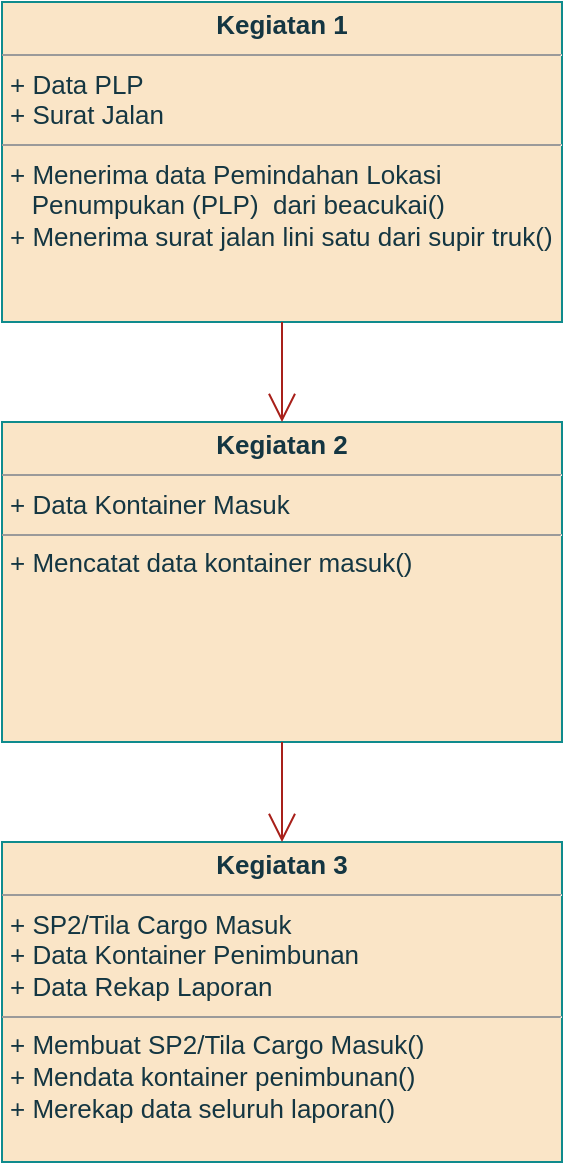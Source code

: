<mxfile version="13.9.6" type="github" pages="2">
  <diagram id="NA0KZxk3qrtfwM2OW_Ud" name="masuk">
    <mxGraphModel dx="1221" dy="1744" grid="1" gridSize="10" guides="1" tooltips="1" connect="1" arrows="1" fold="1" page="1" pageScale="1" pageWidth="850" pageHeight="1100" background="none" math="0" shadow="0">
      <root>
        <mxCell id="0" />
        <mxCell id="1" parent="0" />
        <mxCell id="eQw3OcEAn6oPx84qbfoO-1" value="&lt;p style=&quot;margin: 4px 0px 0px ; text-align: center ; font-size: 13px&quot;&gt;&lt;font style=&quot;font-size: 13px&quot;&gt;&lt;b&gt;Kegiatan 1&lt;br&gt;&lt;/b&gt;&lt;/font&gt;&lt;/p&gt;&lt;hr style=&quot;font-size: 13px&quot; size=&quot;1&quot;&gt;&lt;p style=&quot;margin: 0px 0px 0px 4px ; font-size: 13px&quot;&gt;&lt;font style=&quot;font-size: 13px&quot;&gt;+ Data PLP&lt;br&gt;&lt;/font&gt;&lt;/p&gt;&lt;p style=&quot;margin: 0px 0px 0px 4px ; font-size: 13px&quot;&gt;&lt;font style=&quot;font-size: 13px&quot;&gt;+ Surat Jalan&lt;br&gt;&lt;/font&gt;&lt;/p&gt;&lt;hr style=&quot;font-size: 13px&quot; size=&quot;1&quot;&gt;&lt;p style=&quot;margin: 0px 0px 0px 4px ; font-size: 13px&quot;&gt;&lt;font style=&quot;font-size: 13px&quot;&gt;+ Menerima data Pemindahan Lokasi &lt;br&gt;&lt;/font&gt;&lt;/p&gt;&lt;p style=&quot;margin: 0px 0px 0px 4px ; font-size: 13px&quot;&gt;&lt;font style=&quot;font-size: 13px&quot;&gt;&amp;nbsp;&amp;nbsp; Penumpukan (PLP)&amp;nbsp; dari beacukai()&lt;/font&gt;&lt;/p&gt;&lt;p style=&quot;margin: 0px 0px 0px 4px ; font-size: 13px&quot;&gt;&lt;font style=&quot;font-size: 13px&quot;&gt;+ Menerima surat jalan lini satu dari supir truk()&lt;br&gt;&lt;/font&gt;&lt;/p&gt;" style="verticalAlign=top;align=left;overflow=fill;fontSize=12;fontFamily=Helvetica;html=1;fillColor=#FAE5C7;strokeColor=#0F8B8D;fontColor=#143642;" vertex="1" parent="1">
          <mxGeometry x="240" y="-990" width="280" height="160" as="geometry" />
        </mxCell>
        <mxCell id="eQw3OcEAn6oPx84qbfoO-8" value="&lt;p style=&quot;margin: 4px 0px 0px ; text-align: center ; font-size: 13px&quot;&gt;&lt;font style=&quot;font-size: 13px&quot;&gt;&lt;b&gt;Kegiatan 2&lt;br&gt;&lt;/b&gt;&lt;/font&gt;&lt;/p&gt;&lt;hr style=&quot;font-size: 13px&quot; size=&quot;1&quot;&gt;&lt;p style=&quot;margin: 0px 0px 0px 4px ; font-size: 13px&quot;&gt;&lt;font style=&quot;font-size: 13px&quot;&gt;+ Data Kontainer Masuk&lt;/font&gt;&lt;/p&gt;&lt;hr style=&quot;font-size: 13px&quot; size=&quot;1&quot;&gt;&lt;p style=&quot;margin: 0px 0px 0px 4px ; font-size: 13px&quot;&gt;&lt;font style=&quot;font-size: 13px&quot;&gt;+ Mencatat data kontainer masuk()&lt;/font&gt;&lt;/p&gt;" style="verticalAlign=top;align=left;overflow=fill;fontSize=12;fontFamily=Helvetica;html=1;fillColor=#FAE5C7;strokeColor=#0F8B8D;fontColor=#143642;" vertex="1" parent="1">
          <mxGeometry x="240" y="-780" width="280" height="160" as="geometry" />
        </mxCell>
        <mxCell id="eQw3OcEAn6oPx84qbfoO-9" value="&lt;p style=&quot;margin: 4px 0px 0px ; text-align: center ; font-size: 13px&quot;&gt;&lt;font style=&quot;font-size: 13px&quot;&gt;&lt;b&gt;Kegiatan 3&lt;br&gt;&lt;/b&gt;&lt;/font&gt;&lt;/p&gt;&lt;hr style=&quot;font-size: 13px&quot; size=&quot;1&quot;&gt;&lt;p style=&quot;margin: 0px 0px 0px 4px ; font-size: 13px&quot;&gt;&lt;font style=&quot;font-size: 13px&quot;&gt;+ SP2/Tila Cargo Masuk&lt;/font&gt;&lt;/p&gt;&lt;p style=&quot;margin: 0px 0px 0px 4px ; font-size: 13px&quot;&gt;&lt;font style=&quot;font-size: 13px&quot;&gt;+ Data Kontainer Penimbunan&lt;/font&gt;&lt;/p&gt;&lt;p style=&quot;margin: 0px 0px 0px 4px ; font-size: 13px&quot;&gt;&lt;font style=&quot;font-size: 13px&quot;&gt;+ Data Rekap Laporan&lt;br&gt;&lt;/font&gt;&lt;/p&gt;&lt;hr style=&quot;font-size: 13px&quot; size=&quot;1&quot;&gt;&lt;p style=&quot;margin: 0px 0px 0px 4px ; font-size: 13px&quot;&gt;&lt;font style=&quot;font-size: 13px&quot;&gt;+ Membuat SP2/Tila Cargo Masuk()&lt;/font&gt;&lt;/p&gt;&lt;p style=&quot;margin: 0px 0px 0px 4px ; font-size: 13px&quot;&gt;&lt;font style=&quot;font-size: 13px&quot;&gt;+ Mendata kontainer penimbunan()&lt;/font&gt;&lt;/p&gt;&lt;p style=&quot;margin: 0px 0px 0px 4px ; font-size: 13px&quot;&gt;&lt;font style=&quot;font-size: 13px&quot;&gt;+ Merekap data seluruh laporan()&lt;br&gt;&lt;/font&gt;&lt;/p&gt;" style="verticalAlign=top;align=left;overflow=fill;fontSize=12;fontFamily=Helvetica;html=1;fillColor=#FAE5C7;strokeColor=#0F8B8D;fontColor=#143642;" vertex="1" parent="1">
          <mxGeometry x="240" y="-570" width="280" height="160" as="geometry" />
        </mxCell>
        <mxCell id="eQw3OcEAn6oPx84qbfoO-10" value="" style="endArrow=open;endFill=1;endSize=12;html=1;exitX=0.5;exitY=1;exitDx=0;exitDy=0;labelBackgroundColor=#DAD2D8;strokeColor=#A8201A;fontColor=#143642;" edge="1" parent="1" source="eQw3OcEAn6oPx84qbfoO-1" target="eQw3OcEAn6oPx84qbfoO-8">
          <mxGeometry width="160" relative="1" as="geometry">
            <mxPoint x="350" y="-720" as="sourcePoint" />
            <mxPoint x="510" y="-720" as="targetPoint" />
          </mxGeometry>
        </mxCell>
        <mxCell id="eQw3OcEAn6oPx84qbfoO-11" value="" style="endArrow=open;endFill=1;endSize=12;html=1;exitX=0.5;exitY=1;exitDx=0;exitDy=0;entryX=0.5;entryY=0;entryDx=0;entryDy=0;labelBackgroundColor=#DAD2D8;strokeColor=#A8201A;fontColor=#143642;" edge="1" parent="1" source="eQw3OcEAn6oPx84qbfoO-8" target="eQw3OcEAn6oPx84qbfoO-9">
          <mxGeometry width="160" relative="1" as="geometry">
            <mxPoint x="379.17" y="-630" as="sourcePoint" />
            <mxPoint x="379.17" y="-540" as="targetPoint" />
          </mxGeometry>
        </mxCell>
      </root>
    </mxGraphModel>
  </diagram>
  <diagram id="cBXWfLgAfQ9afSPrOQsu" name="keluar">
    <mxGraphModel dx="1483" dy="1881" grid="1" gridSize="10" guides="1" tooltips="1" connect="1" arrows="1" fold="1" page="1" pageScale="1" pageWidth="850" pageHeight="1100" math="0" shadow="0">
      <root>
        <mxCell id="kXKcbXCf7MKJPl132Yhn-0" />
        <mxCell id="kXKcbXCf7MKJPl132Yhn-1" parent="kXKcbXCf7MKJPl132Yhn-0" />
        <mxCell id="kXKcbXCf7MKJPl132Yhn-2" value="&lt;p style=&quot;margin: 4px 0px 0px ; text-align: center ; font-size: 13px&quot;&gt;&lt;font style=&quot;font-size: 13px&quot;&gt;&lt;b&gt;Kegiatan 1&lt;br&gt;&lt;/b&gt;&lt;/font&gt;&lt;/p&gt;&lt;hr style=&quot;font-size: 13px&quot; size=&quot;1&quot;&gt;&lt;p style=&quot;margin: 0px 0px 0px 4px ; font-size: 13px&quot;&gt;&lt;font style=&quot;font-size: 13px&quot;&gt;+ Data &lt;/font&gt;&lt;font style=&quot;font-size: 13px&quot;&gt;&lt;font style=&quot;font-size: 13px&quot;&gt;SPPB&lt;/font&gt;&lt;/font&gt;&lt;/p&gt;&lt;hr style=&quot;font-size: 13px&quot; size=&quot;1&quot;&gt;&lt;p style=&quot;margin: 0px 0px 0px 4px ; font-size: 13px&quot;&gt;&lt;font style=&quot;font-size: 13px&quot;&gt;+ Dokumen Surat Pemberitahuan &lt;br&gt;&lt;/font&gt;&lt;/p&gt;&lt;p style=&quot;margin: 0px 0px 0px 4px ; font-size: 13px&quot;&gt;&lt;font style=&quot;font-size: 13px&quot;&gt;&amp;nbsp;&amp;nbsp; Pengeluaran Barang (SPPB) ()&lt;br&gt;&lt;/font&gt;&lt;/p&gt;" style="verticalAlign=top;align=left;overflow=fill;fontSize=12;fontFamily=Helvetica;html=1;fillColor=#FAE5C7;strokeColor=#0F8B8D;fontColor=#143642;" vertex="1" parent="kXKcbXCf7MKJPl132Yhn-1">
          <mxGeometry x="240" y="-990" width="280" height="160" as="geometry" />
        </mxCell>
        <mxCell id="kXKcbXCf7MKJPl132Yhn-3" value="&lt;p style=&quot;margin: 4px 0px 0px ; text-align: center ; font-size: 13px&quot;&gt;&lt;font style=&quot;font-size: 13px&quot;&gt;&lt;b&gt;Kegiatan 2&lt;br&gt;&lt;/b&gt;&lt;/font&gt;&lt;/p&gt;&lt;hr style=&quot;font-size: 13px&quot; size=&quot;1&quot;&gt;&lt;p style=&quot;margin: 0px 0px 0px 4px ; font-size: 13px&quot;&gt;&lt;font style=&quot;font-size: 13px&quot;&gt;+ Data Kontainer Keluar&lt;/font&gt;&lt;/p&gt;&lt;hr style=&quot;font-size: 13px&quot; size=&quot;1&quot;&gt;&lt;p style=&quot;margin: 0px 0px 0px 4px ; font-size: 13px&quot;&gt;&lt;font style=&quot;font-size: 13px&quot;&gt;+ Mencatat data kontainer keluar()&lt;/font&gt;&lt;/p&gt;" style="verticalAlign=top;align=left;overflow=fill;fontSize=12;fontFamily=Helvetica;html=1;fillColor=#FAE5C7;strokeColor=#0F8B8D;fontColor=#143642;" vertex="1" parent="kXKcbXCf7MKJPl132Yhn-1">
          <mxGeometry x="240" y="-780" width="280" height="160" as="geometry" />
        </mxCell>
        <mxCell id="kXKcbXCf7MKJPl132Yhn-4" value="&lt;p style=&quot;margin: 4px 0px 0px ; text-align: center ; font-size: 13px&quot;&gt;&lt;font style=&quot;font-size: 13px&quot;&gt;&lt;b&gt;Kegiatan 3&lt;br&gt;&lt;/b&gt;&lt;/font&gt;&lt;/p&gt;&lt;hr style=&quot;font-size: 13px&quot; size=&quot;1&quot;&gt;&lt;p style=&quot;margin: 0px 0px 0px 4px ; font-size: 13px&quot;&gt;&lt;font style=&quot;font-size: 13px&quot;&gt;+ SP2/Tila Cargo Keluar&lt;/font&gt;&lt;/p&gt;&lt;p style=&quot;margin: 0px 0px 0px 4px ; font-size: 13px&quot;&gt;&lt;font style=&quot;font-size: 13px&quot;&gt;+ Data Kontainer Penimbunan&lt;/font&gt;&lt;/p&gt;&lt;p style=&quot;margin: 0px 0px 0px 4px ; font-size: 13px&quot;&gt;&lt;font style=&quot;font-size: 13px&quot;&gt;+ Data Rekap Laporan&lt;br&gt;&lt;/font&gt;&lt;/p&gt;&lt;hr style=&quot;font-size: 13px&quot; size=&quot;1&quot;&gt;&lt;p style=&quot;margin: 0px 0px 0px 4px ; font-size: 13px&quot;&gt;&lt;font style=&quot;font-size: 13px&quot;&gt;+ Membuat SP2/Tila Cargo Keluar()&lt;/font&gt;&lt;/p&gt;&lt;p style=&quot;margin: 0px 0px 0px 4px ; font-size: 13px&quot;&gt;&lt;font style=&quot;font-size: 13px&quot;&gt;+ Mendata kontainer penimbunan()&lt;/font&gt;&lt;/p&gt;&lt;p style=&quot;margin: 0px 0px 0px 4px ; font-size: 13px&quot;&gt;&lt;font style=&quot;font-size: 13px&quot;&gt;+ Merekap data seluruh laporan()&lt;br&gt;&lt;/font&gt;&lt;/p&gt;" style="verticalAlign=top;align=left;overflow=fill;fontSize=12;fontFamily=Helvetica;html=1;fillColor=#FAE5C7;strokeColor=#0F8B8D;fontColor=#143642;" vertex="1" parent="kXKcbXCf7MKJPl132Yhn-1">
          <mxGeometry x="240" y="-570" width="280" height="160" as="geometry" />
        </mxCell>
        <mxCell id="kXKcbXCf7MKJPl132Yhn-5" value="" style="endArrow=open;endFill=1;endSize=12;html=1;exitX=0.5;exitY=1;exitDx=0;exitDy=0;labelBackgroundColor=#DAD2D8;strokeColor=#A8201A;fontColor=#143642;" edge="1" parent="kXKcbXCf7MKJPl132Yhn-1" source="kXKcbXCf7MKJPl132Yhn-2" target="kXKcbXCf7MKJPl132Yhn-3">
          <mxGeometry width="160" relative="1" as="geometry">
            <mxPoint x="350" y="-720" as="sourcePoint" />
            <mxPoint x="510" y="-720" as="targetPoint" />
          </mxGeometry>
        </mxCell>
        <mxCell id="kXKcbXCf7MKJPl132Yhn-6" value="" style="endArrow=open;endFill=1;endSize=12;html=1;exitX=0.5;exitY=1;exitDx=0;exitDy=0;entryX=0.5;entryY=0;entryDx=0;entryDy=0;labelBackgroundColor=#DAD2D8;strokeColor=#A8201A;fontColor=#143642;" edge="1" parent="kXKcbXCf7MKJPl132Yhn-1" source="kXKcbXCf7MKJPl132Yhn-3" target="kXKcbXCf7MKJPl132Yhn-4">
          <mxGeometry width="160" relative="1" as="geometry">
            <mxPoint x="379.17" y="-630" as="sourcePoint" />
            <mxPoint x="379.17" y="-540" as="targetPoint" />
          </mxGeometry>
        </mxCell>
      </root>
    </mxGraphModel>
  </diagram>
</mxfile>
